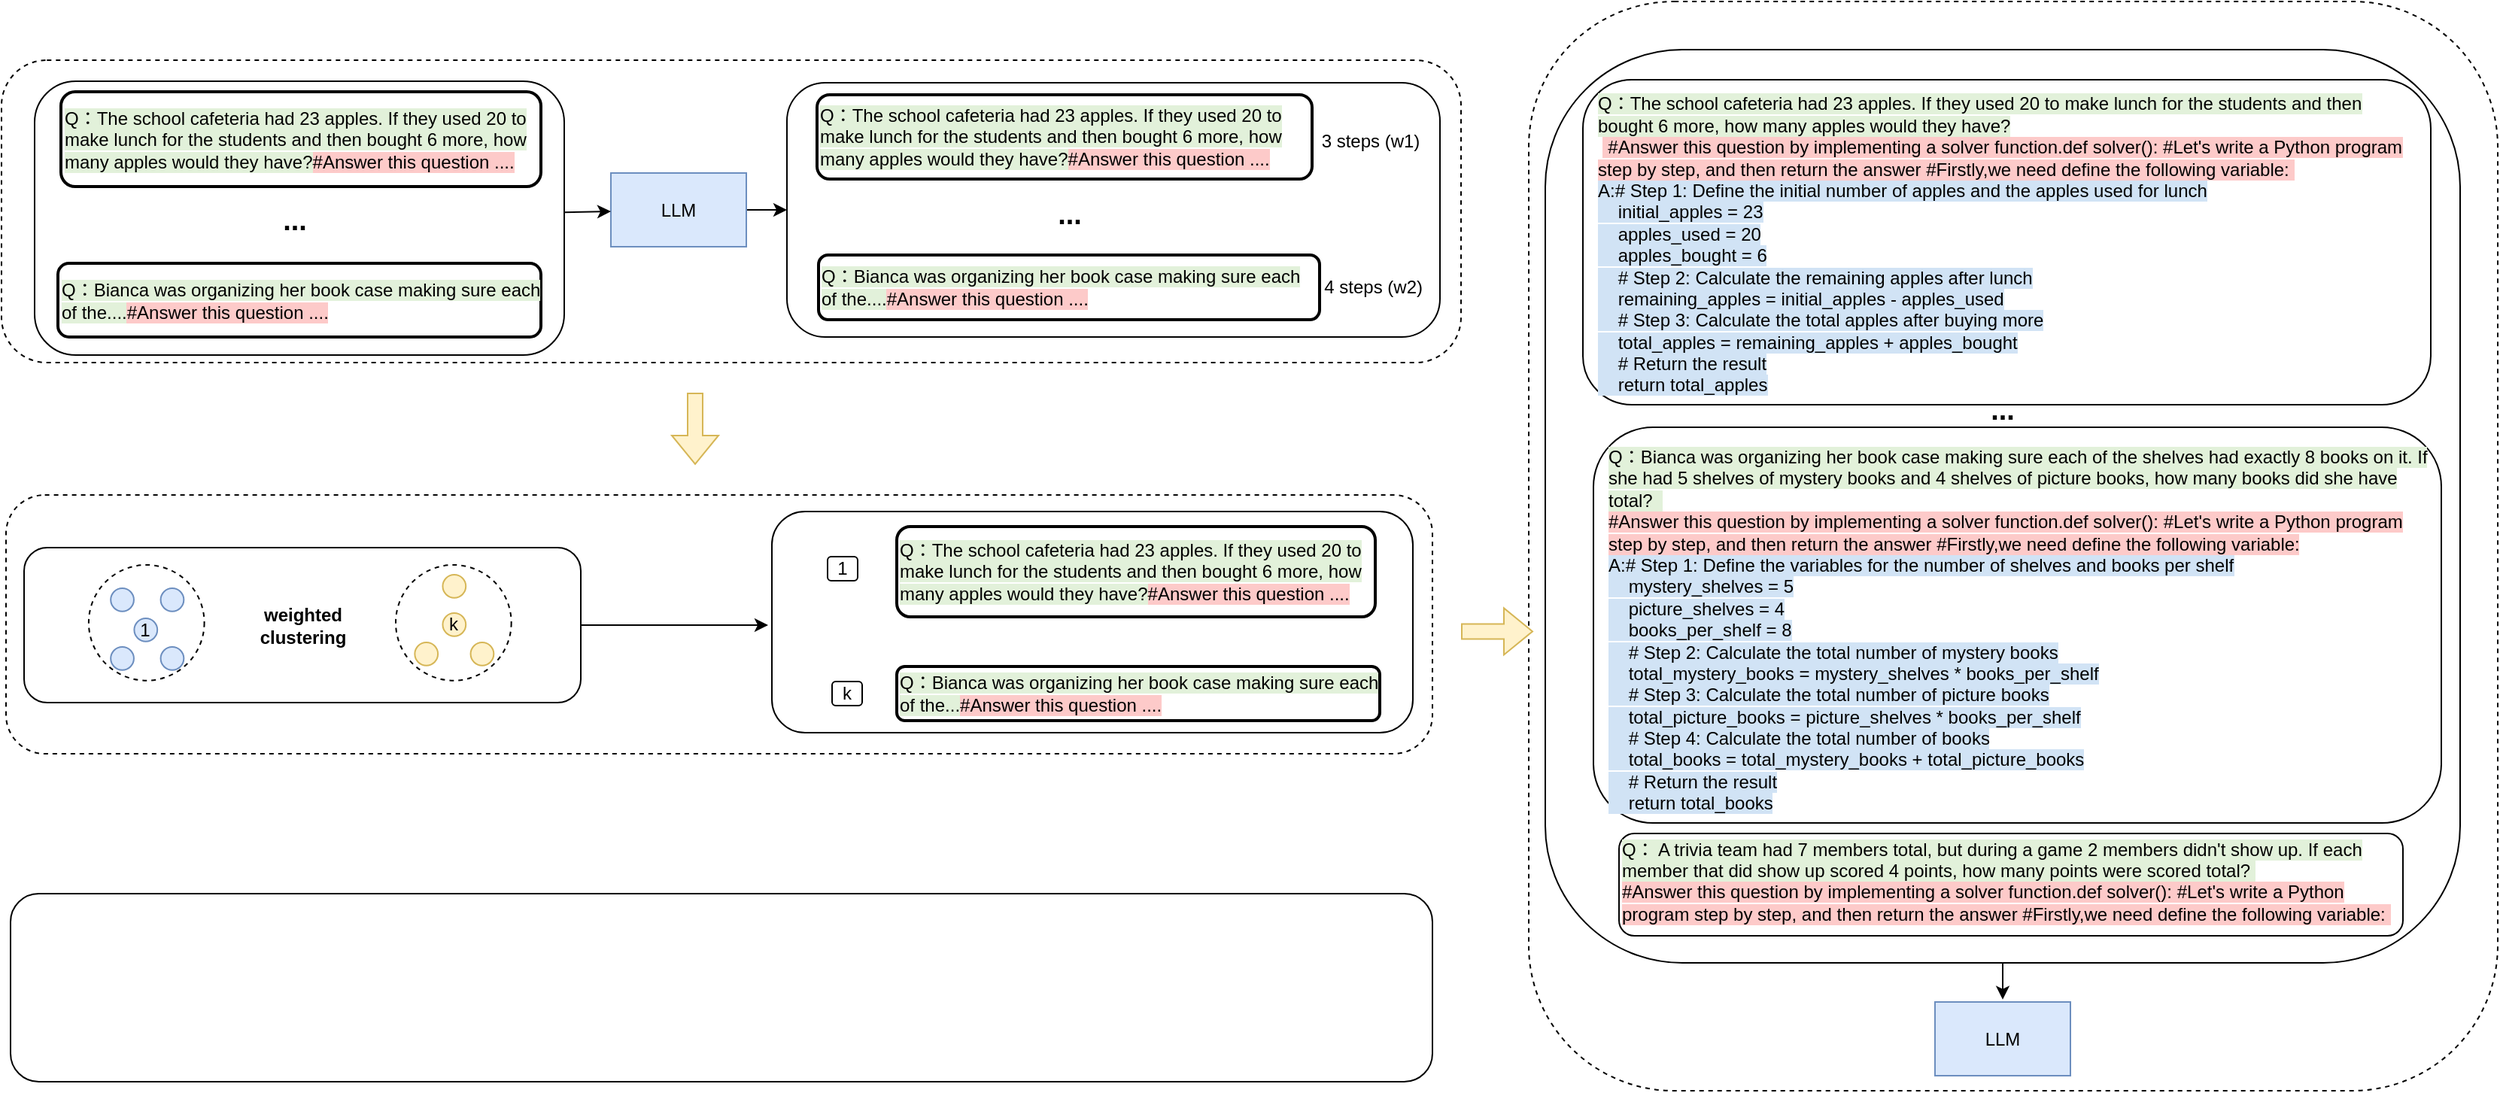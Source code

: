 <mxfile version="24.8.2">
  <diagram name="第 1 页" id="RvcXjm-Nj4UyGAPZbjTR">
    <mxGraphModel dx="1868" dy="2284" grid="0" gridSize="10" guides="1" tooltips="1" connect="1" arrows="1" fold="1" page="1" pageScale="1" pageWidth="827" pageHeight="1169" math="0" shadow="0">
      <root>
        <mxCell id="0" />
        <mxCell id="1" parent="0" />
        <mxCell id="c6foWVuKoWLp02Q5EuhB-140" value="" style="rounded=1;whiteSpace=wrap;html=1;dashed=1;" vertex="1" parent="1">
          <mxGeometry x="1117" y="-195" width="644" height="724" as="geometry" />
        </mxCell>
        <mxCell id="c6foWVuKoWLp02Q5EuhB-84" value="" style="shape=flexArrow;endArrow=classic;html=1;rounded=0;fillColor=#fff2cc;strokeColor=#d6b656;" edge="1" parent="1">
          <mxGeometry width="50" height="50" relative="1" as="geometry">
            <mxPoint x="563" y="65" as="sourcePoint" />
            <mxPoint x="563" y="113" as="targetPoint" />
          </mxGeometry>
        </mxCell>
        <mxCell id="c6foWVuKoWLp02Q5EuhB-86" value="" style="shape=flexArrow;endArrow=classic;html=1;rounded=0;fillColor=#fff2cc;strokeColor=#d6b656;" edge="1" parent="1">
          <mxGeometry width="50" height="50" relative="1" as="geometry">
            <mxPoint x="1072" y="223.73" as="sourcePoint" />
            <mxPoint x="1120" y="223.73" as="targetPoint" />
          </mxGeometry>
        </mxCell>
        <mxCell id="c6foWVuKoWLp02Q5EuhB-89" value="" style="group" vertex="1" connectable="0" parent="1">
          <mxGeometry x="117" y="144" width="936" height="161" as="geometry" />
        </mxCell>
        <mxCell id="c6foWVuKoWLp02Q5EuhB-65" value="" style="group" vertex="1" connectable="0" parent="c6foWVuKoWLp02Q5EuhB-89">
          <mxGeometry y="24" width="936" height="137" as="geometry" />
        </mxCell>
        <mxCell id="c6foWVuKoWLp02Q5EuhB-83" value="" style="rounded=1;whiteSpace=wrap;html=1;dashed=1;" vertex="1" parent="c6foWVuKoWLp02Q5EuhB-65">
          <mxGeometry x="-12" y="-35" width="948" height="172" as="geometry" />
        </mxCell>
        <mxCell id="c6foWVuKoWLp02Q5EuhB-82" style="edgeStyle=orthogonalEdgeStyle;rounded=0;orthogonalLoop=1;jettySize=auto;html=1;" edge="1" parent="c6foWVuKoWLp02Q5EuhB-65" source="c6foWVuKoWLp02Q5EuhB-20">
          <mxGeometry relative="1" as="geometry">
            <mxPoint x="494.487" y="51.5" as="targetPoint" />
          </mxGeometry>
        </mxCell>
        <mxCell id="c6foWVuKoWLp02Q5EuhB-20" value="" style="rounded=1;whiteSpace=wrap;html=1;" vertex="1" parent="c6foWVuKoWLp02Q5EuhB-65">
          <mxGeometry width="370" height="103" as="geometry" />
        </mxCell>
        <mxCell id="c6foWVuKoWLp02Q5EuhB-41" value="&lt;b&gt;weighted&lt;br&gt;clustering&lt;/b&gt;" style="text;strokeColor=none;align=center;fillColor=none;html=1;verticalAlign=middle;whiteSpace=wrap;rounded=0;" vertex="1" parent="c6foWVuKoWLp02Q5EuhB-65">
          <mxGeometry x="155.712" y="36.5" width="58.575" height="30" as="geometry" />
        </mxCell>
        <mxCell id="c6foWVuKoWLp02Q5EuhB-61" value="" style="group" vertex="1" connectable="0" parent="c6foWVuKoWLp02Q5EuhB-65">
          <mxGeometry x="42.955" y="11.5" width="78.1" height="80" as="geometry" />
        </mxCell>
        <mxCell id="c6foWVuKoWLp02Q5EuhB-24" value="" style="ellipse;whiteSpace=wrap;html=1;aspect=fixed;dashed=1;" vertex="1" parent="c6foWVuKoWLp02Q5EuhB-61">
          <mxGeometry width="76.834" height="76.834" as="geometry" />
        </mxCell>
        <mxCell id="c6foWVuKoWLp02Q5EuhB-26" value="" style="ellipse;whiteSpace=wrap;html=1;aspect=fixed;fillColor=#dae8fc;strokeColor=#6c8ebf;" vertex="1" parent="c6foWVuKoWLp02Q5EuhB-61">
          <mxGeometry x="14.644" y="15.5" width="15.367" height="15.367" as="geometry" />
        </mxCell>
        <mxCell id="c6foWVuKoWLp02Q5EuhB-27" value="" style="ellipse;whiteSpace=wrap;html=1;aspect=fixed;fillColor=#dae8fc;strokeColor=#6c8ebf;" vertex="1" parent="c6foWVuKoWLp02Q5EuhB-61">
          <mxGeometry x="47.836" y="15.5" width="15.367" height="15.367" as="geometry" />
        </mxCell>
        <mxCell id="c6foWVuKoWLp02Q5EuhB-28" value="1" style="ellipse;whiteSpace=wrap;html=1;aspect=fixed;fillColor=#dae8fc;strokeColor=#6c8ebf;" vertex="1" parent="c6foWVuKoWLp02Q5EuhB-61">
          <mxGeometry x="30.264" y="35.5" width="15.367" height="15.367" as="geometry" />
        </mxCell>
        <mxCell id="c6foWVuKoWLp02Q5EuhB-29" value="" style="ellipse;whiteSpace=wrap;html=1;aspect=fixed;fillColor=#dae8fc;strokeColor=#6c8ebf;" vertex="1" parent="c6foWVuKoWLp02Q5EuhB-61">
          <mxGeometry x="14.644" y="54.5" width="15.367" height="15.367" as="geometry" />
        </mxCell>
        <mxCell id="c6foWVuKoWLp02Q5EuhB-30" value="" style="ellipse;whiteSpace=wrap;html=1;aspect=fixed;fillColor=#dae8fc;strokeColor=#6c8ebf;" vertex="1" parent="c6foWVuKoWLp02Q5EuhB-61">
          <mxGeometry x="47.836" y="54.5" width="15.367" height="15.367" as="geometry" />
        </mxCell>
        <mxCell id="c6foWVuKoWLp02Q5EuhB-62" value="" style="group" vertex="1" connectable="0" parent="c6foWVuKoWLp02Q5EuhB-65">
          <mxGeometry x="246.992" y="11.5" width="78.1" height="80" as="geometry" />
        </mxCell>
        <mxCell id="c6foWVuKoWLp02Q5EuhB-25" value="" style="ellipse;whiteSpace=wrap;html=1;aspect=fixed;dashed=1;" vertex="1" parent="c6foWVuKoWLp02Q5EuhB-62">
          <mxGeometry width="76.834" height="76.834" as="geometry" />
        </mxCell>
        <mxCell id="c6foWVuKoWLp02Q5EuhB-31" value="" style="ellipse;whiteSpace=wrap;html=1;aspect=fixed;fillColor=#fff2cc;strokeColor=#d6b656;" vertex="1" parent="c6foWVuKoWLp02Q5EuhB-62">
          <mxGeometry x="31.24" y="6.5" width="15.367" height="15.367" as="geometry" />
        </mxCell>
        <mxCell id="c6foWVuKoWLp02Q5EuhB-32" value="" style="ellipse;whiteSpace=wrap;html=1;aspect=fixed;fillColor=#fff2cc;strokeColor=#d6b656;" vertex="1" parent="c6foWVuKoWLp02Q5EuhB-62">
          <mxGeometry x="12.691" y="51.5" width="15.367" height="15.367" as="geometry" />
        </mxCell>
        <mxCell id="c6foWVuKoWLp02Q5EuhB-33" value="" style="ellipse;whiteSpace=wrap;html=1;aspect=fixed;fillColor=#fff2cc;strokeColor=#d6b656;" vertex="1" parent="c6foWVuKoWLp02Q5EuhB-62">
          <mxGeometry x="49.789" y="51.5" width="15.367" height="15.367" as="geometry" />
        </mxCell>
        <mxCell id="c6foWVuKoWLp02Q5EuhB-34" value="k" style="ellipse;whiteSpace=wrap;html=1;aspect=fixed;fillColor=#fff2cc;strokeColor=#d6b656;" vertex="1" parent="c6foWVuKoWLp02Q5EuhB-62">
          <mxGeometry x="31.24" y="32" width="15.367" height="15.367" as="geometry" />
        </mxCell>
        <mxCell id="c6foWVuKoWLp02Q5EuhB-66" value="" style="group" vertex="1" connectable="0" parent="c6foWVuKoWLp02Q5EuhB-89">
          <mxGeometry x="497" width="426" height="147" as="geometry" />
        </mxCell>
        <mxCell id="c6foWVuKoWLp02Q5EuhB-46" value="" style="rounded=1;whiteSpace=wrap;html=1;" vertex="1" parent="c6foWVuKoWLp02Q5EuhB-66">
          <mxGeometry width="426" height="147" as="geometry" />
        </mxCell>
        <mxCell id="c6foWVuKoWLp02Q5EuhB-47" value="&lt;span style=&quot;background-color: rgb(226, 241, 218);&quot;&gt;Q：The school cafeteria had 23 apples. If they used 20 to make lunch for the students and then bought 6 more, how many apples would they have?&lt;/span&gt;&lt;span style=&quot;background-color: rgb(253, 202, 201);&quot;&gt;#Answer this question ....&lt;/span&gt;" style="rounded=1;whiteSpace=wrap;html=1;strokeWidth=2;align=left;" vertex="1" parent="c6foWVuKoWLp02Q5EuhB-66">
          <mxGeometry x="83" y="10" width="318" height="60" as="geometry" />
        </mxCell>
        <mxCell id="c6foWVuKoWLp02Q5EuhB-48" value="&lt;span style=&quot;background-color: rgb(226, 241, 218);&quot;&gt;Q：Bianca was organizing her book case making sure each of the...&lt;/span&gt;&lt;span style=&quot;background-color: rgb(253, 202, 201);&quot;&gt;#Answer this question ....&lt;/span&gt;" style="rounded=1;whiteSpace=wrap;html=1;strokeWidth=2;align=left;" vertex="1" parent="c6foWVuKoWLp02Q5EuhB-66">
          <mxGeometry x="83" y="103" width="321" height="36" as="geometry" />
        </mxCell>
        <mxCell id="c6foWVuKoWLp02Q5EuhB-51" value="1" style="rounded=1;whiteSpace=wrap;html=1;" vertex="1" parent="c6foWVuKoWLp02Q5EuhB-66">
          <mxGeometry x="37" y="30" width="20" height="16" as="geometry" />
        </mxCell>
        <mxCell id="c6foWVuKoWLp02Q5EuhB-52" value="k" style="rounded=1;whiteSpace=wrap;html=1;" vertex="1" parent="c6foWVuKoWLp02Q5EuhB-66">
          <mxGeometry x="40" y="113" width="20" height="16" as="geometry" />
        </mxCell>
        <mxCell id="c6foWVuKoWLp02Q5EuhB-90" value="" style="group" vertex="1" connectable="0" parent="1">
          <mxGeometry x="102" y="-156" width="970" height="201" as="geometry" />
        </mxCell>
        <mxCell id="c6foWVuKoWLp02Q5EuhB-81" value="" style="rounded=1;whiteSpace=wrap;html=1;dashed=1;" vertex="1" parent="c6foWVuKoWLp02Q5EuhB-90">
          <mxGeometry width="970" height="201" as="geometry" />
        </mxCell>
        <mxCell id="c6foWVuKoWLp02Q5EuhB-76" style="edgeStyle=none;rounded=0;orthogonalLoop=1;jettySize=auto;html=1;exitX=1;exitY=0.5;exitDx=0;exitDy=0;entryX=0;entryY=0.5;entryDx=0;entryDy=0;" edge="1" parent="c6foWVuKoWLp02Q5EuhB-90" source="c6foWVuKoWLp02Q5EuhB-10" target="c6foWVuKoWLp02Q5EuhB-11">
          <mxGeometry relative="1" as="geometry" />
        </mxCell>
        <mxCell id="c6foWVuKoWLp02Q5EuhB-10" value="LLM" style="rounded=0;whiteSpace=wrap;html=1;fillColor=#dae8fc;strokeColor=#6c8ebf;" vertex="1" parent="c6foWVuKoWLp02Q5EuhB-90">
          <mxGeometry x="405" y="75" width="90" height="49" as="geometry" />
        </mxCell>
        <mxCell id="c6foWVuKoWLp02Q5EuhB-69" value="" style="group" vertex="1" connectable="0" parent="c6foWVuKoWLp02Q5EuhB-90">
          <mxGeometry x="22" y="14" width="352" height="182" as="geometry" />
        </mxCell>
        <mxCell id="c6foWVuKoWLp02Q5EuhB-6" value="" style="rounded=1;whiteSpace=wrap;html=1;" vertex="1" parent="c6foWVuKoWLp02Q5EuhB-69">
          <mxGeometry width="352" height="182" as="geometry" />
        </mxCell>
        <mxCell id="c6foWVuKoWLp02Q5EuhB-1" value="&lt;span style=&quot;background-color: rgb(226, 241, 218);&quot;&gt;Q：The school cafeteria had 23 apples. If they used 20 to make lunch for the students and then bought 6 more, how many apples would they have?&lt;/span&gt;&lt;span style=&quot;background-color: rgb(253, 202, 201);&quot;&gt;#Answer this question ....&lt;/span&gt;" style="rounded=1;whiteSpace=wrap;html=1;strokeWidth=2;align=left;" vertex="1" parent="c6foWVuKoWLp02Q5EuhB-69">
          <mxGeometry x="17.5" y="7" width="319" height="63" as="geometry" />
        </mxCell>
        <mxCell id="c6foWVuKoWLp02Q5EuhB-5" value="&lt;span style=&quot;background-color: rgb(226, 241, 218);&quot;&gt;Q：Bianca was organizing her book case making sure each of the....&lt;/span&gt;&lt;span style=&quot;background-color: rgb(253, 202, 201);&quot;&gt;#Answer this question ....&lt;/span&gt;" style="rounded=1;whiteSpace=wrap;html=1;strokeWidth=2;align=left;" vertex="1" parent="c6foWVuKoWLp02Q5EuhB-69">
          <mxGeometry x="15.5" y="121" width="321" height="49" as="geometry" />
        </mxCell>
        <mxCell id="c6foWVuKoWLp02Q5EuhB-9" value="&lt;font style=&quot;font-size: 19px;&quot;&gt;&lt;b&gt;...&lt;/b&gt;&lt;/font&gt;" style="text;strokeColor=none;align=center;fillColor=none;html=1;verticalAlign=middle;whiteSpace=wrap;rounded=0;" vertex="1" parent="c6foWVuKoWLp02Q5EuhB-69">
          <mxGeometry x="143" y="78" width="60" height="30" as="geometry" />
        </mxCell>
        <mxCell id="c6foWVuKoWLp02Q5EuhB-67" style="edgeStyle=none;rounded=0;orthogonalLoop=1;jettySize=auto;html=1;exitX=0.5;exitY=1;exitDx=0;exitDy=0;" edge="1" parent="c6foWVuKoWLp02Q5EuhB-69" source="c6foWVuKoWLp02Q5EuhB-9" target="c6foWVuKoWLp02Q5EuhB-9">
          <mxGeometry relative="1" as="geometry" />
        </mxCell>
        <mxCell id="c6foWVuKoWLp02Q5EuhB-70" value="" style="group" vertex="1" connectable="0" parent="c6foWVuKoWLp02Q5EuhB-90">
          <mxGeometry x="522" y="15" width="434" height="169" as="geometry" />
        </mxCell>
        <mxCell id="c6foWVuKoWLp02Q5EuhB-11" value="" style="rounded=1;whiteSpace=wrap;html=1;" vertex="1" parent="c6foWVuKoWLp02Q5EuhB-70">
          <mxGeometry width="434" height="169" as="geometry" />
        </mxCell>
        <mxCell id="c6foWVuKoWLp02Q5EuhB-13" value="&lt;span style=&quot;background-color: rgb(226, 241, 218);&quot;&gt;Q：Bianca was organizing her book case making sure each of the....&lt;/span&gt;&lt;span style=&quot;background-color: rgb(253, 202, 201);&quot;&gt;#Answer this question ....&lt;/span&gt;" style="rounded=1;whiteSpace=wrap;html=1;strokeWidth=2;align=left;" vertex="1" parent="c6foWVuKoWLp02Q5EuhB-70">
          <mxGeometry x="21" y="114.5" width="333" height="43" as="geometry" />
        </mxCell>
        <mxCell id="c6foWVuKoWLp02Q5EuhB-15" value="&lt;span style=&quot;background-color: rgb(226, 241, 218);&quot;&gt;Q：The school cafeteria had 23 apples. If they used 20 to make lunch for the students and then bought 6 more, how many apples would they have?&lt;/span&gt;&lt;span style=&quot;background-color: rgb(253, 202, 201);&quot;&gt;#Answer this question ....&lt;/span&gt;" style="rounded=1;whiteSpace=wrap;html=1;strokeWidth=2;align=left;" vertex="1" parent="c6foWVuKoWLp02Q5EuhB-70">
          <mxGeometry x="20" y="8" width="329" height="56" as="geometry" />
        </mxCell>
        <mxCell id="c6foWVuKoWLp02Q5EuhB-16" value="&lt;font style=&quot;font-size: 19px;&quot;&gt;&lt;b&gt;...&lt;/b&gt;&lt;/font&gt;" style="text;strokeColor=none;align=center;fillColor=none;html=1;verticalAlign=middle;whiteSpace=wrap;rounded=0;" vertex="1" parent="c6foWVuKoWLp02Q5EuhB-70">
          <mxGeometry x="157.5" y="73" width="60" height="30" as="geometry" />
        </mxCell>
        <mxCell id="c6foWVuKoWLp02Q5EuhB-43" value="3 steps (w1)" style="text;strokeColor=none;align=center;fillColor=none;html=1;verticalAlign=middle;whiteSpace=wrap;rounded=0;" vertex="1" parent="c6foWVuKoWLp02Q5EuhB-70">
          <mxGeometry x="349" y="24" width="78" height="30" as="geometry" />
        </mxCell>
        <mxCell id="c6foWVuKoWLp02Q5EuhB-44" value="4 steps (w2)&amp;nbsp;" style="text;strokeColor=none;align=center;fillColor=none;html=1;verticalAlign=middle;whiteSpace=wrap;rounded=0;" vertex="1" parent="c6foWVuKoWLp02Q5EuhB-70">
          <mxGeometry x="356" y="121" width="71" height="30" as="geometry" />
        </mxCell>
        <mxCell id="c6foWVuKoWLp02Q5EuhB-73" value="" style="edgeStyle=none;rounded=0;orthogonalLoop=1;jettySize=auto;html=1;" edge="1" parent="c6foWVuKoWLp02Q5EuhB-90" source="c6foWVuKoWLp02Q5EuhB-6" target="c6foWVuKoWLp02Q5EuhB-10">
          <mxGeometry relative="1" as="geometry" />
        </mxCell>
        <mxCell id="c6foWVuKoWLp02Q5EuhB-112" style="edgeStyle=orthogonalEdgeStyle;rounded=0;orthogonalLoop=1;jettySize=auto;html=1;" edge="1" parent="1" source="c6foWVuKoWLp02Q5EuhB-54">
          <mxGeometry relative="1" as="geometry">
            <mxPoint x="1432" y="468.333" as="targetPoint" />
          </mxGeometry>
        </mxCell>
        <mxCell id="c6foWVuKoWLp02Q5EuhB-54" value="" style="rounded=1;whiteSpace=wrap;html=1;container=0;" vertex="1" parent="1">
          <mxGeometry x="1128" y="-163" width="608" height="607" as="geometry" />
        </mxCell>
        <mxCell id="c6foWVuKoWLp02Q5EuhB-55" value="&lt;div&gt;&lt;span style=&quot;background-color: rgb(226, 241, 218);&quot;&gt;Q：The school cafeteria had 23 apples. If they used 20 to make lunch for the students and then bought 6 more, how many apples would they have?&lt;/span&gt;&lt;/div&gt;&lt;div&gt;&amp;nbsp;&lt;span style=&quot;background-color: rgb(253, 202, 201);&quot;&gt; #Answer this question by implementing a solver function.def solver(): #Let&#39;s write a Python program step by step, and then return the answer #Firstly,we need define the following variable: &lt;/span&gt;&lt;/div&gt;&lt;div&gt;&lt;span style=&quot;background-color: rgb(209, 227, 245);&quot;&gt;A:# Step 1: Define the initial number of apples and the apples used for lunch&lt;/span&gt;&lt;/div&gt;&lt;div&gt;&lt;span style=&quot;background-color: rgb(209, 227, 245);&quot;&gt;&amp;nbsp; &amp;nbsp; initial_apples = 23&lt;/span&gt;&lt;/div&gt;&lt;div&gt;&lt;span style=&quot;background-color: rgb(209, 227, 245);&quot;&gt;&amp;nbsp; &amp;nbsp; apples_used = 20&lt;/span&gt;&lt;/div&gt;&lt;div&gt;&lt;span style=&quot;background-color: rgb(209, 227, 245);&quot;&gt;&amp;nbsp; &amp;nbsp; apples_bought = 6&lt;/span&gt;&lt;/div&gt;&lt;div&gt;&lt;span style=&quot;background-color: rgb(209, 227, 245);&quot;&gt;&amp;nbsp; &amp;nbsp; # Step 2: Calculate the remaining apples after lunch&lt;/span&gt;&lt;/div&gt;&lt;div&gt;&lt;span style=&quot;background-color: rgb(209, 227, 245);&quot;&gt;&amp;nbsp; &amp;nbsp; remaining_apples = initial_apples - apples_used&lt;/span&gt;&lt;/div&gt;&lt;div&gt;&lt;span style=&quot;background-color: rgb(209, 227, 245);&quot;&gt;&amp;nbsp; &amp;nbsp; # Step 3: Calculate the total apples after buying more&lt;/span&gt;&lt;/div&gt;&lt;div&gt;&lt;span style=&quot;background-color: rgb(209, 227, 245);&quot;&gt;&amp;nbsp; &amp;nbsp; total_apples = remaining_apples + apples_bought&lt;/span&gt;&lt;/div&gt;&lt;div&gt;&lt;span style=&quot;background-color: rgb(209, 227, 245);&quot;&gt;&amp;nbsp; &amp;nbsp; # Return the result&lt;/span&gt;&lt;/div&gt;&lt;div&gt;&lt;span style=&quot;background-color: rgb(209, 227, 245);&quot;&gt;&amp;nbsp; &amp;nbsp; return total_apples&lt;/span&gt;&lt;/div&gt;&lt;div&gt;&lt;br&gt;&lt;/div&gt;&lt;div&gt;&lt;br&gt;&lt;/div&gt;" style="rounded=1;whiteSpace=wrap;html=1;align=left;spacingLeft=10;spacingBottom=-17;spacingRight=10;spacingTop=15;spacing=0;container=0;" vertex="1" parent="1">
          <mxGeometry x="1153" y="-143" width="563.5" height="216" as="geometry" />
        </mxCell>
        <mxCell id="c6foWVuKoWLp02Q5EuhB-57" value="&lt;div&gt;&lt;div&gt;&lt;span style=&quot;background-color: rgb(226, 241, 218);&quot;&gt;Q：Bianca was organizing her book case making sure each of the shelves had exactly 8 books on it. If she had 5 shelves of mystery books and 4 shelves of picture books, how many books did she have total?  &lt;/span&gt;&lt;/div&gt;&lt;div&gt;&lt;span style=&quot;background-color: rgb(253, 202, 201);&quot;&gt;#Answer this question by implementing a solver function.def solver(): #Let&#39;s write a Python program step by step, and then return the answer #Firstly,we need define the following variable:&lt;/span&gt; &lt;/div&gt;&lt;div&gt;&lt;span style=&quot;background-color: rgb(209, 227, 245);&quot;&gt;A:# Step 1: Define the variables for the number of shelves and books per shelf&lt;/span&gt;&lt;/div&gt;&lt;div&gt;&lt;span style=&quot;background-color: rgb(209, 227, 245);&quot;&gt;&amp;nbsp; &amp;nbsp; mystery_shelves = 5&lt;/span&gt;&lt;/div&gt;&lt;div&gt;&lt;span style=&quot;background-color: rgb(209, 227, 245);&quot;&gt;&amp;nbsp; &amp;nbsp; picture_shelves = 4&lt;/span&gt;&lt;/div&gt;&lt;div&gt;&lt;span style=&quot;background-color: rgb(209, 227, 245);&quot;&gt;&amp;nbsp; &amp;nbsp; books_per_shelf = 8&lt;/span&gt;&lt;/div&gt;&lt;div&gt;&lt;span style=&quot;background-color: rgb(209, 227, 245);&quot;&gt;&amp;nbsp; &amp;nbsp; # Step 2: Calculate the total number of mystery books&lt;/span&gt;&lt;/div&gt;&lt;div&gt;&lt;span style=&quot;background-color: rgb(209, 227, 245);&quot;&gt;&amp;nbsp; &amp;nbsp; total_mystery_books = mystery_shelves * books_per_shelf&lt;/span&gt;&lt;/div&gt;&lt;div&gt;&lt;span style=&quot;background-color: rgb(209, 227, 245);&quot;&gt;&amp;nbsp; &amp;nbsp; # Step 3: Calculate the total number of picture books&lt;/span&gt;&lt;/div&gt;&lt;div&gt;&lt;span style=&quot;background-color: rgb(209, 227, 245);&quot;&gt;&amp;nbsp; &amp;nbsp; total_picture_books = picture_shelves * books_per_shelf&lt;/span&gt;&lt;/div&gt;&lt;div&gt;&lt;span style=&quot;background-color: rgb(209, 227, 245);&quot;&gt;&amp;nbsp; &amp;nbsp; # Step 4: Calculate the total number of books&lt;/span&gt;&lt;/div&gt;&lt;div&gt;&lt;span style=&quot;background-color: rgb(209, 227, 245);&quot;&gt;&amp;nbsp; &amp;nbsp; total_books = total_mystery_books + total_picture_books&lt;/span&gt;&lt;/div&gt;&lt;div&gt;&lt;span style=&quot;background-color: rgb(209, 227, 245);&quot;&gt;&amp;nbsp; &amp;nbsp; # Return the result&lt;/span&gt;&lt;/div&gt;&lt;div&gt;&lt;span style=&quot;background-color: rgb(209, 227, 245);&quot;&gt;&amp;nbsp; &amp;nbsp; return total_books&lt;/span&gt;&lt;/div&gt;&lt;div&gt;&lt;br&gt;&lt;/div&gt;&lt;/div&gt;" style="rounded=1;whiteSpace=wrap;html=1;align=left;spacingLeft=10;spacingBottom=-3;spacingRight=10;spacingTop=18;spacing=0;container=0;" vertex="1" parent="1">
          <mxGeometry x="1160" y="88" width="563.5" height="263" as="geometry" />
        </mxCell>
        <mxCell id="c6foWVuKoWLp02Q5EuhB-58" value="&lt;div&gt;&lt;span style=&quot;background-color: rgb(226, 241, 218);&quot;&gt;Q： A trivia team had 7 members total, but during a game 2 members didn&#39;t show up. If each member that did show up scored 4 points, how many points were scored total? &lt;/span&gt; &lt;/div&gt;&lt;div&gt;&lt;span style=&quot;background-color: rgb(253, 202, 201);&quot;&gt;#Answer this question by implementing a solver function.def solver(): #Let&#39;s write a Python program step by step, and then return the answer #Firstly,we need define the following variable: &lt;/span&gt;&lt;/div&gt;&lt;div&gt;&lt;br&gt;&lt;/div&gt;" style="rounded=1;whiteSpace=wrap;html=1;align=left;spacingTop=9;container=0;" vertex="1" parent="1">
          <mxGeometry x="1177" y="358" width="521" height="68" as="geometry" />
        </mxCell>
        <mxCell id="c6foWVuKoWLp02Q5EuhB-59" value="&lt;font style=&quot;font-size: 19px;&quot;&gt;&lt;b&gt;...&lt;/b&gt;&lt;/font&gt;" style="text;strokeColor=none;align=center;fillColor=none;html=1;verticalAlign=middle;whiteSpace=wrap;rounded=0;container=0;" vertex="1" parent="1">
          <mxGeometry x="1402" y="62" width="60" height="30" as="geometry" />
        </mxCell>
        <mxCell id="c6foWVuKoWLp02Q5EuhB-111" value="LLM" style="rounded=0;whiteSpace=wrap;html=1;fillColor=#dae8fc;strokeColor=#6c8ebf;" vertex="1" parent="1">
          <mxGeometry x="1387" y="470" width="90" height="49" as="geometry" />
        </mxCell>
        <mxCell id="c6foWVuKoWLp02Q5EuhB-138" value="" style="rounded=1;whiteSpace=wrap;html=1;" vertex="1" parent="1">
          <mxGeometry x="108" y="398" width="945" height="125" as="geometry" />
        </mxCell>
      </root>
    </mxGraphModel>
  </diagram>
</mxfile>
